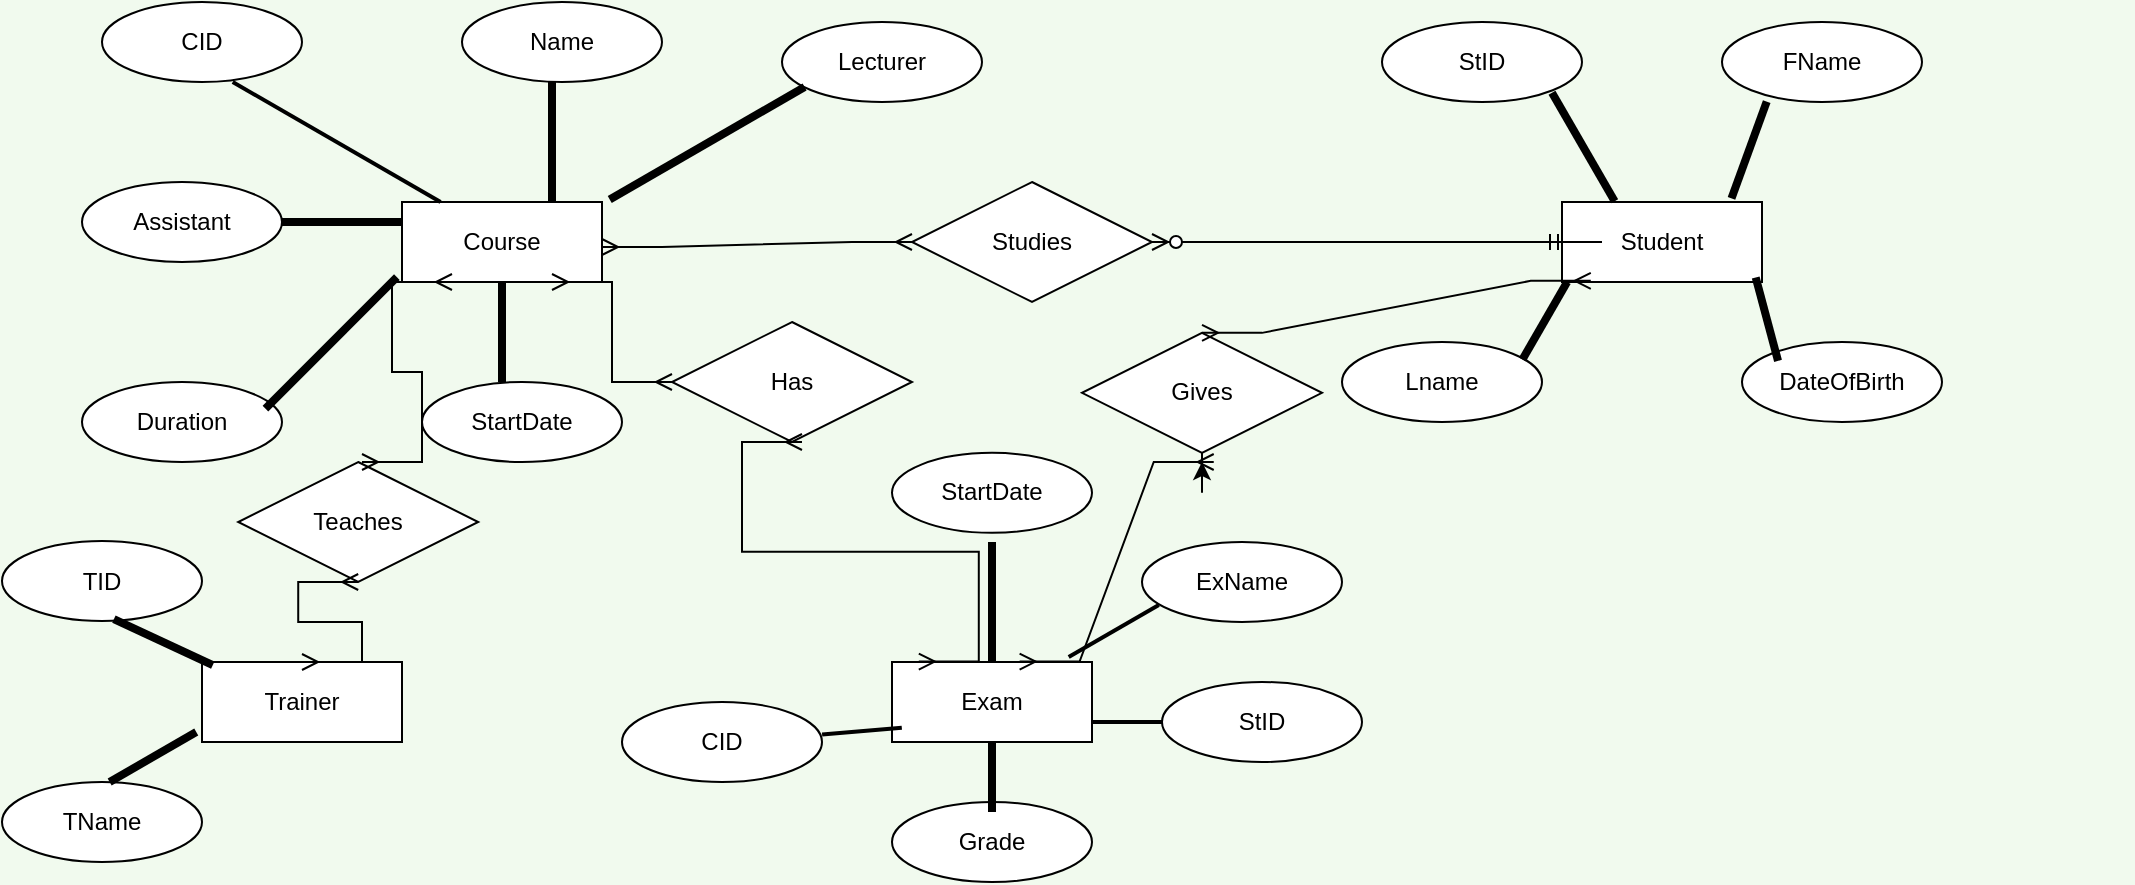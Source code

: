 <mxfile version="18.0.3" type="github"><diagram id="QPKTLS5UD98ohhLHN6K0" name="Page-1"><mxGraphModel dx="1038" dy="513" grid="1" gridSize="10" guides="1" tooltips="1" connect="1" arrows="1" fold="1" page="1" pageScale="1" pageWidth="1169" pageHeight="1654" background="#F1FAEE" math="0" shadow="0"><root><mxCell id="0"/><mxCell id="1" parent="0"/><mxCell id="ABSDRnwuosa7NFPbyCO2-1" value="Course" style="whiteSpace=wrap;html=1;align=center;" vertex="1" parent="1"><mxGeometry x="210" y="180" width="100" height="40" as="geometry"/></mxCell><mxCell id="ABSDRnwuosa7NFPbyCO2-2" value="Student" style="whiteSpace=wrap;html=1;align=center;" vertex="1" parent="1"><mxGeometry x="790" y="180" width="100" height="40" as="geometry"/></mxCell><mxCell id="ABSDRnwuosa7NFPbyCO2-3" value="CID" style="ellipse;whiteSpace=wrap;html=1;align=center;" vertex="1" parent="1"><mxGeometry x="60" y="80" width="100" height="40" as="geometry"/></mxCell><mxCell id="ABSDRnwuosa7NFPbyCO2-4" value="Name" style="ellipse;whiteSpace=wrap;html=1;align=center;" vertex="1" parent="1"><mxGeometry x="240" y="80" width="100" height="40" as="geometry"/></mxCell><mxCell id="ABSDRnwuosa7NFPbyCO2-5" value="Assistant" style="ellipse;whiteSpace=wrap;html=1;align=center;" vertex="1" parent="1"><mxGeometry x="50" y="170" width="100" height="40" as="geometry"/></mxCell><mxCell id="ABSDRnwuosa7NFPbyCO2-6" value="StartDate" style="ellipse;whiteSpace=wrap;html=1;align=center;" vertex="1" parent="1"><mxGeometry x="220" y="270" width="100" height="40" as="geometry"/></mxCell><mxCell id="ABSDRnwuosa7NFPbyCO2-7" value="Duration" style="ellipse;whiteSpace=wrap;html=1;align=center;" vertex="1" parent="1"><mxGeometry x="50" y="270" width="100" height="40" as="geometry"/></mxCell><mxCell id="ABSDRnwuosa7NFPbyCO2-8" value="Lecturer" style="ellipse;whiteSpace=wrap;html=1;align=center;" vertex="1" parent="1"><mxGeometry x="400" y="90" width="100" height="40" as="geometry"/></mxCell><mxCell id="ABSDRnwuosa7NFPbyCO2-9" value="Lname" style="ellipse;whiteSpace=wrap;html=1;align=center;" vertex="1" parent="1"><mxGeometry x="680" y="250" width="100" height="40" as="geometry"/></mxCell><mxCell id="ABSDRnwuosa7NFPbyCO2-10" value="DateOfBirth" style="ellipse;whiteSpace=wrap;html=1;align=center;" vertex="1" parent="1"><mxGeometry x="880" y="250" width="100" height="40" as="geometry"/></mxCell><mxCell id="ABSDRnwuosa7NFPbyCO2-11" value="FName" style="ellipse;whiteSpace=wrap;html=1;align=center;" vertex="1" parent="1"><mxGeometry x="870" y="90" width="100" height="40" as="geometry"/></mxCell><mxCell id="ABSDRnwuosa7NFPbyCO2-12" value="StID" style="ellipse;whiteSpace=wrap;html=1;align=center;" vertex="1" parent="1"><mxGeometry x="700" y="90" width="100" height="40" as="geometry"/></mxCell><mxCell id="ABSDRnwuosa7NFPbyCO2-18" value="" style="line;strokeWidth=2;html=1;rotation=30;" vertex="1" parent="1"><mxGeometry x="117.32" y="120" width="120" height="60" as="geometry"/></mxCell><mxCell id="ABSDRnwuosa7NFPbyCO2-19" value="" style="line;strokeWidth=4;html=1;perimeter=backbonePerimeter;points=[];outlineConnect=0;" vertex="1" parent="1"><mxGeometry x="150" y="185" width="60" height="10" as="geometry"/></mxCell><mxCell id="ABSDRnwuosa7NFPbyCO2-20" value="" style="line;strokeWidth=4;html=1;perimeter=backbonePerimeter;points=[];outlineConnect=0;rotation=-45;" vertex="1" parent="1"><mxGeometry x="128.11" y="245.43" width="92.93" height="10" as="geometry"/></mxCell><mxCell id="ABSDRnwuosa7NFPbyCO2-21" value="" style="line;strokeWidth=4;direction=south;html=1;perimeter=backbonePerimeter;points=[];outlineConnect=0;" vertex="1" parent="1"><mxGeometry x="255" y="220" width="10" height="50" as="geometry"/></mxCell><mxCell id="ABSDRnwuosa7NFPbyCO2-22" value="" style="line;strokeWidth=4;direction=south;html=1;perimeter=backbonePerimeter;points=[];outlineConnect=0;" vertex="1" parent="1"><mxGeometry x="280" y="120" width="10" height="60" as="geometry"/></mxCell><mxCell id="ABSDRnwuosa7NFPbyCO2-23" value="" style="line;strokeWidth=4;direction=south;html=1;perimeter=backbonePerimeter;points=[];outlineConnect=0;rotation=60;" vertex="1" parent="1"><mxGeometry x="357.58" y="94.38" width="10" height="112.5" as="geometry"/></mxCell><mxCell id="ABSDRnwuosa7NFPbyCO2-24" value="" style="line;strokeWidth=4;direction=south;html=1;perimeter=backbonePerimeter;points=[];outlineConnect=0;rotation=20;" vertex="1" parent="1"><mxGeometry x="878.55" y="128.24" width="10" height="51.51" as="geometry"/></mxCell><mxCell id="ABSDRnwuosa7NFPbyCO2-25" value="" style="line;strokeWidth=4;direction=south;html=1;perimeter=backbonePerimeter;points=[];outlineConnect=0;rotation=-30;" vertex="1" parent="1"><mxGeometry x="795.67" y="121.16" width="10" height="62.68" as="geometry"/></mxCell><mxCell id="ABSDRnwuosa7NFPbyCO2-26" value="" style="line;strokeWidth=4;direction=south;html=1;perimeter=backbonePerimeter;points=[];outlineConnect=0;rotation=30;" vertex="1" parent="1"><mxGeometry x="776.4" y="217" width="10" height="44.72" as="geometry"/></mxCell><mxCell id="ABSDRnwuosa7NFPbyCO2-27" value="" style="line;strokeWidth=4;direction=south;html=1;perimeter=backbonePerimeter;points=[];outlineConnect=0;rotation=-15;" vertex="1" parent="1"><mxGeometry x="711.74" y="217.05" width="361.4" height="43.12" as="geometry"/></mxCell><mxCell id="ABSDRnwuosa7NFPbyCO2-28" value="Studies" style="shape=rhombus;perimeter=rhombusPerimeter;whiteSpace=wrap;html=1;align=center;" vertex="1" parent="1"><mxGeometry x="465" y="170" width="120" height="60" as="geometry"/></mxCell><mxCell id="ABSDRnwuosa7NFPbyCO2-37" value="" style="edgeStyle=entityRelationEdgeStyle;fontSize=12;html=1;endArrow=ERmany;startArrow=ERmany;rounded=0;entryX=0;entryY=0.5;entryDx=0;entryDy=0;" edge="1" parent="1" target="ABSDRnwuosa7NFPbyCO2-28"><mxGeometry width="100" height="100" relative="1" as="geometry"><mxPoint x="310.0" y="202.5" as="sourcePoint"/><mxPoint x="410.0" y="102.5" as="targetPoint"/></mxGeometry></mxCell><mxCell id="ABSDRnwuosa7NFPbyCO2-41" value="" style="edgeStyle=entityRelationEdgeStyle;fontSize=12;html=1;endArrow=ERzeroToMany;startArrow=ERmandOne;rounded=0;entryX=1;entryY=0.5;entryDx=0;entryDy=0;" edge="1" parent="1" target="ABSDRnwuosa7NFPbyCO2-28"><mxGeometry width="100" height="100" relative="1" as="geometry"><mxPoint x="780" y="200" as="sourcePoint"/><mxPoint x="580" y="240" as="targetPoint"/></mxGeometry></mxCell><mxCell id="ABSDRnwuosa7NFPbyCO2-42" value="Exam" style="whiteSpace=wrap;html=1;align=center;" vertex="1" parent="1"><mxGeometry x="455" y="410" width="100" height="40" as="geometry"/></mxCell><mxCell id="ABSDRnwuosa7NFPbyCO2-45" value="ExName" style="ellipse;whiteSpace=wrap;html=1;align=center;" vertex="1" parent="1"><mxGeometry x="580" y="350.0" width="100" height="40" as="geometry"/></mxCell><mxCell id="ABSDRnwuosa7NFPbyCO2-47" value="CID" style="ellipse;whiteSpace=wrap;html=1;align=center;" vertex="1" parent="1"><mxGeometry x="320" y="430" width="100" height="40" as="geometry"/></mxCell><mxCell id="ABSDRnwuosa7NFPbyCO2-48" value="StID" style="ellipse;whiteSpace=wrap;html=1;align=center;" vertex="1" parent="1"><mxGeometry x="590" y="420" width="100" height="40" as="geometry"/></mxCell><mxCell id="ABSDRnwuosa7NFPbyCO2-54" value="Grade" style="ellipse;whiteSpace=wrap;html=1;align=center;" vertex="1" parent="1"><mxGeometry x="455" y="480" width="100" height="40" as="geometry"/></mxCell><mxCell id="ABSDRnwuosa7NFPbyCO2-56" value="Has" style="shape=rhombus;perimeter=rhombusPerimeter;whiteSpace=wrap;html=1;align=center;" vertex="1" parent="1"><mxGeometry x="345" y="240" width="120" height="60" as="geometry"/></mxCell><mxCell id="ABSDRnwuosa7NFPbyCO2-74" style="edgeStyle=orthogonalEdgeStyle;rounded=0;orthogonalLoop=1;jettySize=auto;html=1;" edge="1" parent="1" source="ABSDRnwuosa7NFPbyCO2-57"><mxGeometry relative="1" as="geometry"><mxPoint x="610" y="310" as="targetPoint"/></mxGeometry></mxCell><mxCell id="ABSDRnwuosa7NFPbyCO2-57" value="Gives" style="shape=rhombus;perimeter=rhombusPerimeter;whiteSpace=wrap;html=1;align=center;" vertex="1" parent="1"><mxGeometry x="550" y="245.43" width="120" height="60" as="geometry"/></mxCell><mxCell id="ABSDRnwuosa7NFPbyCO2-64" value="" style="line;strokeWidth=2;html=1;direction=south;rotation=85;" vertex="1" parent="1"><mxGeometry x="434.98" y="424.56" width="10" height="40" as="geometry"/></mxCell><mxCell id="ABSDRnwuosa7NFPbyCO2-65" value="" style="line;strokeWidth=2;html=1;" vertex="1" parent="1"><mxGeometry x="555" y="435" width="35" height="10" as="geometry"/></mxCell><mxCell id="ABSDRnwuosa7NFPbyCO2-66" value="" style="line;strokeWidth=4;direction=south;html=1;perimeter=backbonePerimeter;points=[];outlineConnect=0;" vertex="1" parent="1"><mxGeometry x="500" y="450" width="10" height="35" as="geometry"/></mxCell><mxCell id="ABSDRnwuosa7NFPbyCO2-67" value="" style="line;strokeWidth=2;html=1;rotation=-30;" vertex="1" parent="1"><mxGeometry x="539.86" y="389.5" width="52.01" height="10" as="geometry"/></mxCell><mxCell id="ABSDRnwuosa7NFPbyCO2-68" value="StartDate" style="ellipse;whiteSpace=wrap;html=1;align=center;" vertex="1" parent="1"><mxGeometry x="455" y="305.43" width="100" height="40" as="geometry"/></mxCell><mxCell id="ABSDRnwuosa7NFPbyCO2-69" value="" style="line;strokeWidth=4;direction=south;html=1;perimeter=backbonePerimeter;points=[];outlineConnect=0;" vertex="1" parent="1"><mxGeometry x="500" y="350" width="10" height="60" as="geometry"/></mxCell><mxCell id="ABSDRnwuosa7NFPbyCO2-70" value="" style="edgeStyle=entityRelationEdgeStyle;fontSize=12;html=1;endArrow=ERmany;startArrow=ERmany;rounded=0;exitX=0.134;exitY=-0.005;exitDx=0;exitDy=0;exitPerimeter=0;" edge="1" parent="1" source="ABSDRnwuosa7NFPbyCO2-42"><mxGeometry width="100" height="100" relative="1" as="geometry"><mxPoint x="310" y="400" as="sourcePoint"/><mxPoint x="410" y="300" as="targetPoint"/></mxGeometry></mxCell><mxCell id="ABSDRnwuosa7NFPbyCO2-71" value="" style="edgeStyle=entityRelationEdgeStyle;fontSize=12;html=1;endArrow=ERmany;startArrow=ERmany;rounded=0;exitX=0.75;exitY=1;exitDx=0;exitDy=0;" edge="1" parent="1" source="ABSDRnwuosa7NFPbyCO2-1" target="ABSDRnwuosa7NFPbyCO2-56"><mxGeometry width="100" height="100" relative="1" as="geometry"><mxPoint x="312.58" y="399.5" as="sourcePoint"/><mxPoint x="412.58" y="299.5" as="targetPoint"/></mxGeometry></mxCell><mxCell id="ABSDRnwuosa7NFPbyCO2-72" value="" style="edgeStyle=entityRelationEdgeStyle;fontSize=12;html=1;endArrow=ERmany;startArrow=ERmany;rounded=0;entryX=0.144;entryY=0.985;entryDx=0;entryDy=0;entryPerimeter=0;" edge="1" parent="1" target="ABSDRnwuosa7NFPbyCO2-2"><mxGeometry width="100" height="100" relative="1" as="geometry"><mxPoint x="610" y="245.43" as="sourcePoint"/><mxPoint x="710" y="145.43" as="targetPoint"/></mxGeometry></mxCell><mxCell id="ABSDRnwuosa7NFPbyCO2-73" value="" style="edgeStyle=entityRelationEdgeStyle;fontSize=12;html=1;endArrow=ERmany;startArrow=ERmany;rounded=0;exitX=0.638;exitY=-0.005;exitDx=0;exitDy=0;exitPerimeter=0;" edge="1" parent="1" source="ABSDRnwuosa7NFPbyCO2-42"><mxGeometry width="100" height="100" relative="1" as="geometry"><mxPoint x="520" y="400" as="sourcePoint"/><mxPoint x="615.87" y="310" as="targetPoint"/></mxGeometry></mxCell><mxCell id="ABSDRnwuosa7NFPbyCO2-77" value="Trainer" style="whiteSpace=wrap;html=1;align=center;" vertex="1" parent="1"><mxGeometry x="110" y="410" width="100" height="40" as="geometry"/></mxCell><mxCell id="ABSDRnwuosa7NFPbyCO2-78" value="TID" style="ellipse;whiteSpace=wrap;html=1;align=center;" vertex="1" parent="1"><mxGeometry x="10.0" y="349.5" width="100" height="40" as="geometry"/></mxCell><mxCell id="ABSDRnwuosa7NFPbyCO2-79" value="TName" style="ellipse;whiteSpace=wrap;html=1;align=center;" vertex="1" parent="1"><mxGeometry x="10" y="470" width="100" height="40" as="geometry"/></mxCell><mxCell id="ABSDRnwuosa7NFPbyCO2-80" value="" style="line;strokeWidth=4;direction=south;html=1;perimeter=backbonePerimeter;points=[];outlineConnect=0;rotation=60;" vertex="1" parent="1"><mxGeometry x="80.48" y="432.5" width="10" height="50" as="geometry"/></mxCell><mxCell id="ABSDRnwuosa7NFPbyCO2-81" value="" style="line;strokeWidth=4;direction=south;html=1;perimeter=backbonePerimeter;points=[];outlineConnect=0;rotation=-65;" vertex="1" parent="1"><mxGeometry x="85.67" y="372.76" width="10" height="54.56" as="geometry"/></mxCell><mxCell id="ABSDRnwuosa7NFPbyCO2-82" value="Teaches" style="shape=rhombus;perimeter=rhombusPerimeter;whiteSpace=wrap;html=1;align=center;" vertex="1" parent="1"><mxGeometry x="128.11" y="310" width="120" height="60" as="geometry"/></mxCell><mxCell id="ABSDRnwuosa7NFPbyCO2-83" value="" style="edgeStyle=entityRelationEdgeStyle;fontSize=12;html=1;endArrow=ERmany;startArrow=ERmany;rounded=0;entryX=0.25;entryY=1;entryDx=0;entryDy=0;" edge="1" parent="1" target="ABSDRnwuosa7NFPbyCO2-1"><mxGeometry width="100" height="100" relative="1" as="geometry"><mxPoint x="190" y="310" as="sourcePoint"/><mxPoint x="290" y="210" as="targetPoint"/></mxGeometry></mxCell><mxCell id="ABSDRnwuosa7NFPbyCO2-84" value="" style="edgeStyle=entityRelationEdgeStyle;fontSize=12;html=1;endArrow=ERmany;startArrow=ERmany;rounded=0;entryX=0.5;entryY=1;entryDx=0;entryDy=0;" edge="1" parent="1" target="ABSDRnwuosa7NFPbyCO2-82"><mxGeometry width="100" height="100" relative="1" as="geometry"><mxPoint x="160" y="410" as="sourcePoint"/><mxPoint x="260" y="310" as="targetPoint"/></mxGeometry></mxCell></root></mxGraphModel></diagram></mxfile>